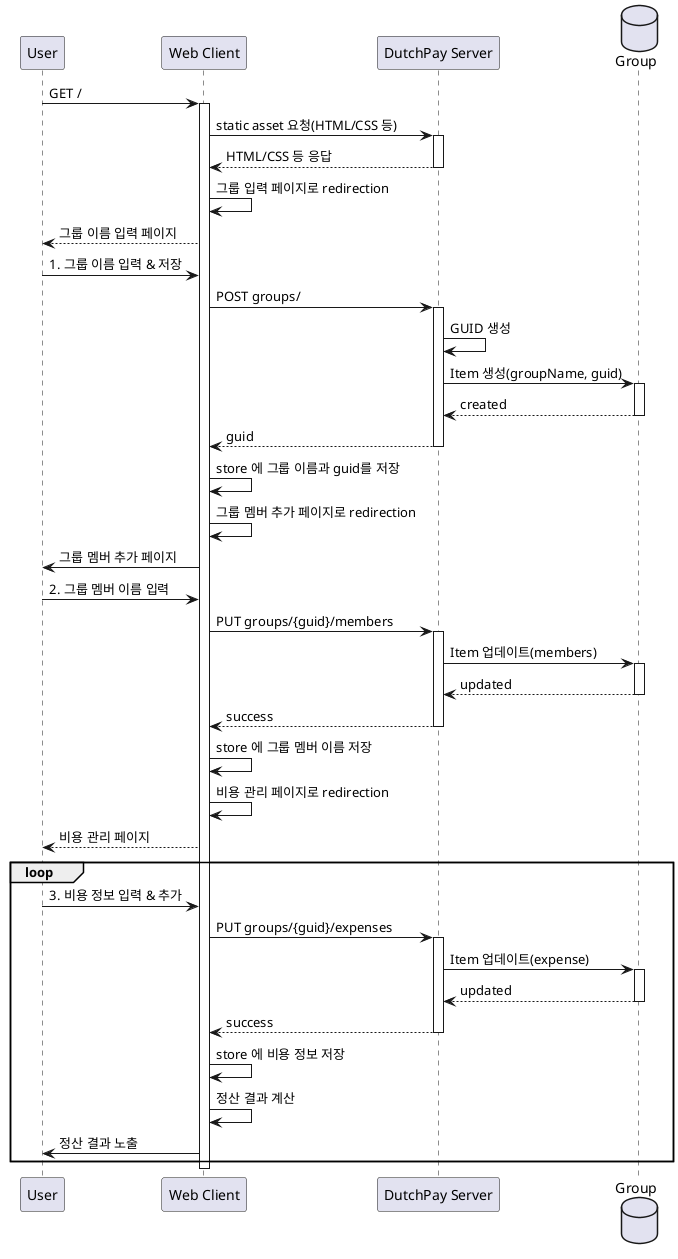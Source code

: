 @startuml
participant User
participant "Web Client" as C
participant "DutchPay Server" as S
database "Group" as DB

User -> C: GET /
activate C
C -> S: static asset 요청(HTML/CSS 등)
activate S
S --> C: HTML/CSS 등 응답
deactivate S
C -> C: 그룹 입력 페이지로 redirection
C --> User: 그룹 이름 입력 페이지

User -> C: 1. 그룹 이름 입력 & 저장
C -> S: POST groups/
activate S
S -> S : GUID 생성
S -> DB: Item 생성(groupName, guid)
activate DB
DB --> S : created
deactivate DB
S --> C: guid
deactivate S
C -> C: store 에 그룹 이름과 guid를 저장
C -> C: 그룹 멤버 추가 페이지로 redirection

C -> User: 그룹 멤버 추가 페이지
User -> C: 2. 그룹 멤버 이름 입력
C -> S: PUT groups/{guid}/members
activate S
S -> DB: Item 업데이트(members)
activate DB
DB --> S: updated
deactivate DB
S --> C: success
deactivate S
C -> C: store 에 그룹 멤버 이름 저장
C -> C: 비용 관리 페이지로 redirection
C --> User: 비용 관리 페이지

loop
User -> C: 3. 비용 정보 입력 & 추가
C -> S: PUT groups/{guid}/expenses
activate S
S -> DB: Item 업데이트(expense)
activate DB
DB --> S: updated
deactivate DB
S --> C: success
deactivate S
C -> C: store 에 비용 정보 저장
C -> C: 정산 결과 계산
C -> User: 정산 결과 노출
end

deactivate C

@enduml